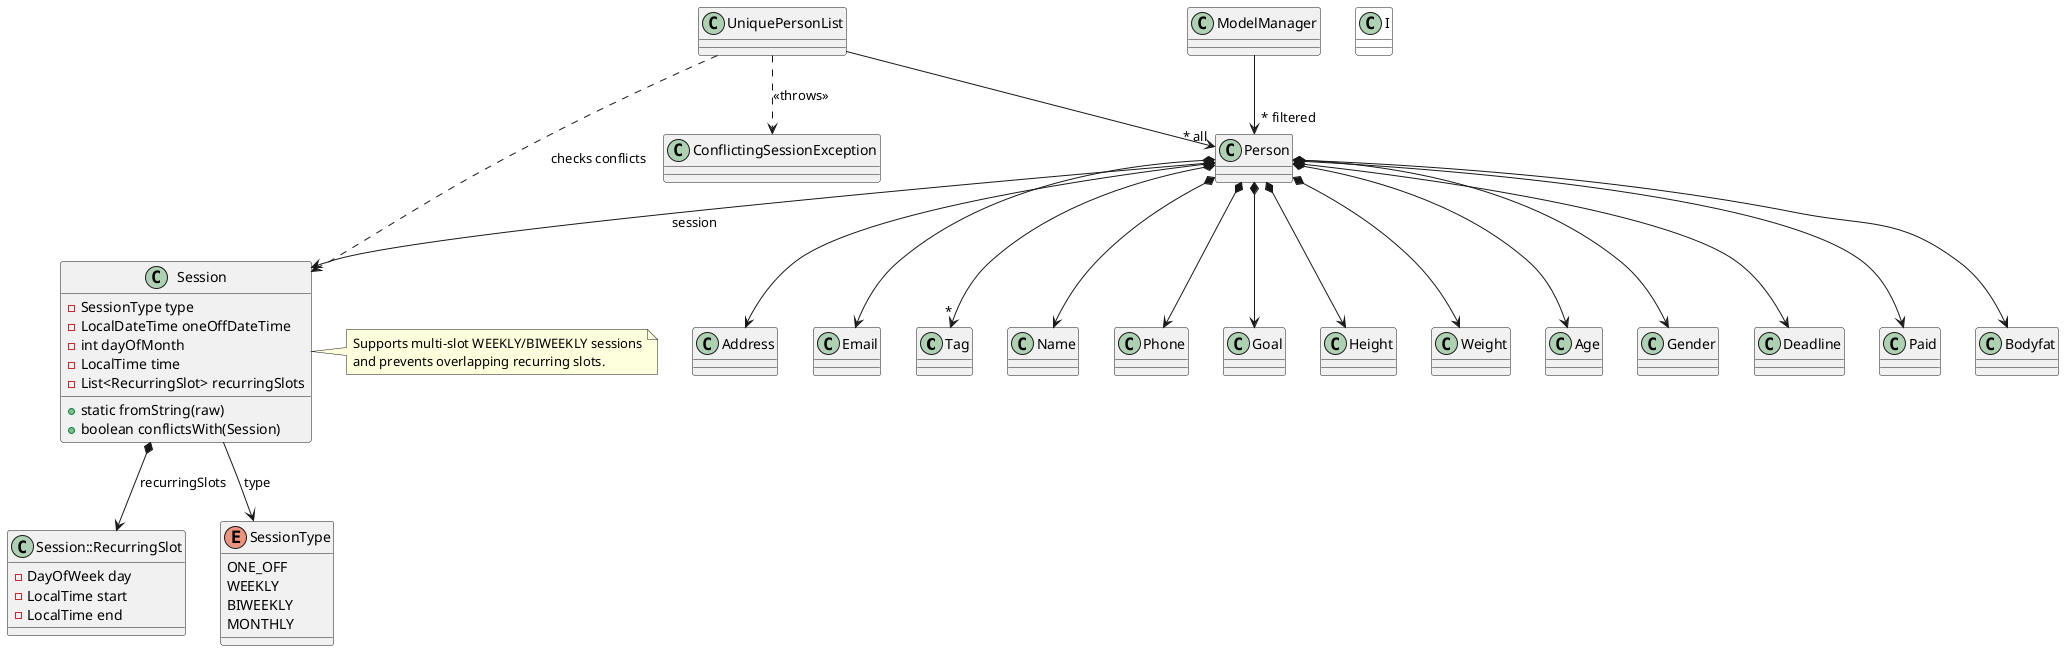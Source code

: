 @startuml

Class Tag

Class Session {
    -SessionType type
    -LocalDateTime oneOffDateTime
    -int dayOfMonth
    -LocalTime time
    -List<RecurringSlot> recurringSlots
    +static fromString(raw)
    +boolean conflictsWith(Session)
}

Class "Session::RecurringSlot" as SessionRecurringSlot {
    -DayOfWeek day
    -LocalTime start
    -LocalTime end
}

Enum SessionType {
    ONE_OFF
    WEEKLY
    BIWEEKLY
    MONTHLY
}

Class ConflictingSessionException

Class I #FFFFFF

UniquePersonList --> "~* all" Person
UniquePersonList ..> Session : checks conflicts
UniquePersonList ..> ConflictingSessionException : <<throws>>
Person *--> Name
Person *--> Phone
Person *--> Email
Person *--> Address
Person *--> Goal
Person *--> Height
Person *--> Weight
Person *--> Age
Person *--> Gender
Person *--> Deadline
Person *--> Paid
Person *--> Bodyfat
Person *--> "*" Tag
Person *--> Session : session
Session *--> SessionRecurringSlot : recurringSlots
Session --> SessionType : type

Address -[hidden]right-> Email

note right of Session
  Supports multi-slot WEEKLY/BIWEEKLY sessions
  and prevents overlapping recurring slots.
end note

ModelManager --> "~* filtered" Person
@enduml
